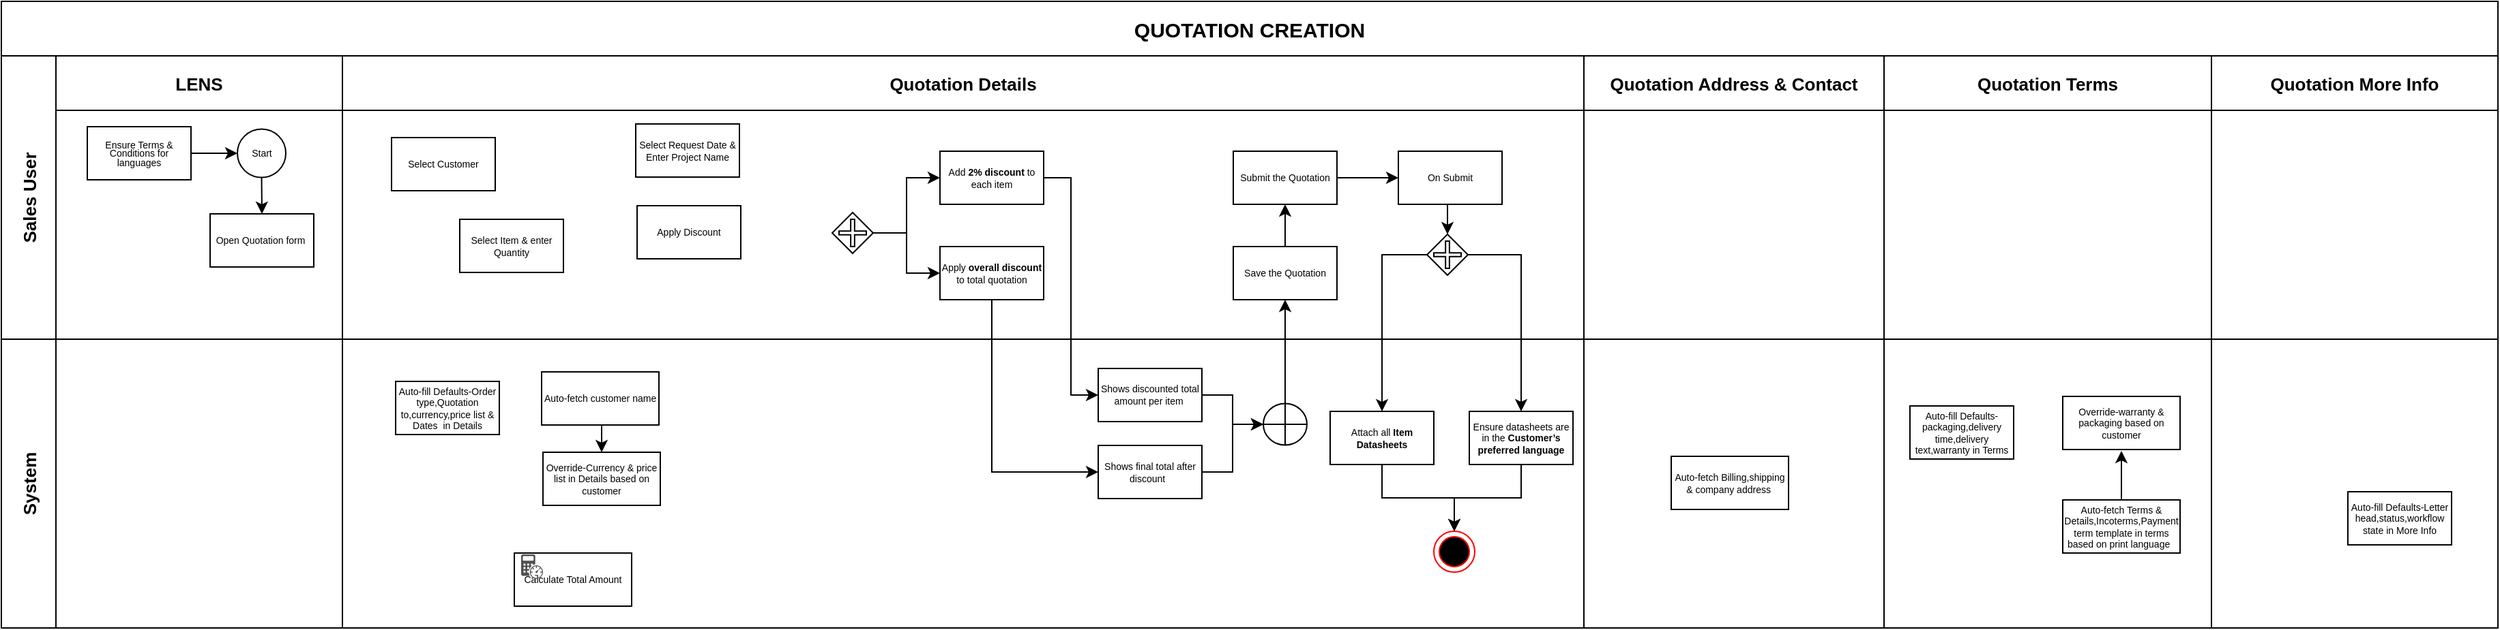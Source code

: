 <mxfile version="28.0.1">
  <diagram name="Page-1" id="GfUf8F6nlh380UdTvKul">
    <mxGraphModel dx="981" dy="455" grid="1" gridSize="10" guides="1" tooltips="1" connect="1" arrows="1" fold="1" page="1" pageScale="1" pageWidth="1400" pageHeight="850" math="0" shadow="0">
      <root>
        <mxCell id="0" />
        <mxCell id="1" parent="0" />
        <mxCell id="DpaJY0Yj8-a9hZREr-CZ-1" value="QUOTATION CREATION" style="shape=table;childLayout=tableLayout;startSize=40;collapsible=0;recursiveResize=0;expand=0;fontSize=15;fontStyle=1" vertex="1" parent="1">
          <mxGeometry x="20" y="40" width="1830" height="460" as="geometry" />
        </mxCell>
        <mxCell id="DpaJY0Yj8-a9hZREr-CZ-2" value="Sales User" style="shape=tableRow;horizontal=0;swimlaneHead=0;swimlaneBody=0;top=0;left=0;strokeColor=inherit;bottom=0;right=0;dropTarget=0;fontStyle=1;fillColor=none;points=[[0,0.5],[1,0.5]];portConstraint=eastwest;startSize=40;collapsible=0;recursiveResize=0;expand=0;fontSize=13;" vertex="1" parent="DpaJY0Yj8-a9hZREr-CZ-1">
          <mxGeometry y="40" width="1830" height="208" as="geometry" />
        </mxCell>
        <mxCell id="DpaJY0Yj8-a9hZREr-CZ-3" value="LENS" style="swimlane;swimlaneHead=0;swimlaneBody=0;fontStyle=1;strokeColor=inherit;connectable=0;fillColor=none;startSize=40;collapsible=0;recursiveResize=0;expand=0;fontSize=13;" vertex="1" parent="DpaJY0Yj8-a9hZREr-CZ-2">
          <mxGeometry x="40" width="210" height="208" as="geometry">
            <mxRectangle width="210" height="208" as="alternateBounds" />
          </mxGeometry>
        </mxCell>
        <mxCell id="DpaJY0Yj8-a9hZREr-CZ-4" value="Quotation Details" style="swimlane;swimlaneHead=0;swimlaneBody=0;fontStyle=1;strokeColor=inherit;connectable=0;fillColor=none;startSize=40;collapsible=0;recursiveResize=0;expand=0;fontSize=13;" vertex="1" parent="DpaJY0Yj8-a9hZREr-CZ-2">
          <mxGeometry x="250" width="910" height="208" as="geometry">
            <mxRectangle width="910" height="208" as="alternateBounds" />
          </mxGeometry>
        </mxCell>
        <mxCell id="DpaJY0Yj8-a9hZREr-CZ-24" value="Select Customer" style="rounded=0;whiteSpace=wrap;html=1;align=center;fontSize=7;" vertex="1" parent="DpaJY0Yj8-a9hZREr-CZ-4">
          <mxGeometry x="36" y="60" width="76" height="39" as="geometry" />
        </mxCell>
        <mxCell id="DpaJY0Yj8-a9hZREr-CZ-33" value="Select Item &amp;amp; enter Quantity" style="rounded=0;whiteSpace=wrap;html=1;align=center;fontSize=7;" vertex="1" parent="DpaJY0Yj8-a9hZREr-CZ-4">
          <mxGeometry x="86" y="120" width="76" height="39" as="geometry" />
        </mxCell>
        <mxCell id="DpaJY0Yj8-a9hZREr-CZ-76" value="Select Request Date &amp;amp; Enter Project Name" style="rounded=0;whiteSpace=wrap;html=1;align=center;fontSize=7;" vertex="1" parent="DpaJY0Yj8-a9hZREr-CZ-4">
          <mxGeometry x="215" y="50" width="76" height="39" as="geometry" />
        </mxCell>
        <mxCell id="DpaJY0Yj8-a9hZREr-CZ-84" value="Apply Discount" style="rounded=0;whiteSpace=wrap;html=1;align=center;fontSize=7;" vertex="1" parent="DpaJY0Yj8-a9hZREr-CZ-4">
          <mxGeometry x="216" y="110" width="76" height="39" as="geometry" />
        </mxCell>
        <mxCell id="DpaJY0Yj8-a9hZREr-CZ-5" value="Quotation Address &amp; Contact" style="swimlane;swimlaneHead=0;swimlaneBody=0;fontStyle=1;strokeColor=inherit;connectable=0;fillColor=none;startSize=40;collapsible=0;recursiveResize=0;expand=0;fontSize=13;" vertex="1" parent="DpaJY0Yj8-a9hZREr-CZ-2">
          <mxGeometry x="1160" width="220" height="208" as="geometry">
            <mxRectangle width="220" height="208" as="alternateBounds" />
          </mxGeometry>
        </mxCell>
        <mxCell id="DpaJY0Yj8-a9hZREr-CZ-6" value="Quotation Terms" style="swimlane;swimlaneHead=0;swimlaneBody=0;fontStyle=1;strokeColor=inherit;connectable=0;fillColor=none;startSize=40;collapsible=0;recursiveResize=0;expand=0;fontSize=13;" vertex="1" parent="DpaJY0Yj8-a9hZREr-CZ-2">
          <mxGeometry x="1380" width="240" height="208" as="geometry">
            <mxRectangle width="240" height="208" as="alternateBounds" />
          </mxGeometry>
        </mxCell>
        <mxCell id="DpaJY0Yj8-a9hZREr-CZ-7" value="Quotation More Info" style="swimlane;swimlaneHead=0;swimlaneBody=0;fontStyle=1;strokeColor=inherit;connectable=0;fillColor=none;startSize=40;collapsible=0;recursiveResize=0;expand=0;fontSize=13;" vertex="1" parent="DpaJY0Yj8-a9hZREr-CZ-2">
          <mxGeometry x="1620" width="210" height="208" as="geometry">
            <mxRectangle width="210" height="208" as="alternateBounds" />
          </mxGeometry>
        </mxCell>
        <mxCell id="DpaJY0Yj8-a9hZREr-CZ-8" value="System" style="shape=tableRow;horizontal=0;swimlaneHead=0;swimlaneBody=0;top=0;left=0;strokeColor=inherit;bottom=0;right=0;dropTarget=0;fontStyle=1;fillColor=none;points=[[0,0.5],[1,0.5]];portConstraint=eastwest;startSize=40;collapsible=0;recursiveResize=0;expand=0;fontSize=13;" vertex="1" parent="DpaJY0Yj8-a9hZREr-CZ-1">
          <mxGeometry y="248" width="1830" height="212" as="geometry" />
        </mxCell>
        <mxCell id="DpaJY0Yj8-a9hZREr-CZ-9" value="" style="swimlane;swimlaneHead=0;swimlaneBody=0;fontStyle=1;connectable=0;strokeColor=inherit;fillColor=none;startSize=0;collapsible=0;recursiveResize=0;expand=0;fontSize=13;" vertex="1" parent="DpaJY0Yj8-a9hZREr-CZ-8">
          <mxGeometry x="40" width="210" height="212" as="geometry">
            <mxRectangle width="210" height="212" as="alternateBounds" />
          </mxGeometry>
        </mxCell>
        <mxCell id="DpaJY0Yj8-a9hZREr-CZ-10" value="" style="swimlane;swimlaneHead=0;swimlaneBody=0;fontStyle=1;connectable=0;strokeColor=inherit;fillColor=none;startSize=0;collapsible=0;recursiveResize=0;expand=0;fontSize=13;" vertex="1" parent="DpaJY0Yj8-a9hZREr-CZ-8">
          <mxGeometry x="250" width="910" height="212" as="geometry">
            <mxRectangle width="910" height="212" as="alternateBounds" />
          </mxGeometry>
        </mxCell>
        <mxCell id="DpaJY0Yj8-a9hZREr-CZ-34" value="Calculate Total Amount" style="rounded=0;whiteSpace=wrap;html=1;align=center;fontSize=7;" vertex="1" parent="DpaJY0Yj8-a9hZREr-CZ-10">
          <mxGeometry x="126" y="157" width="86" height="39" as="geometry" />
        </mxCell>
        <mxCell id="DpaJY0Yj8-a9hZREr-CZ-35" value="" style="sketch=0;pointerEvents=1;shadow=0;dashed=0;html=1;strokeColor=none;fillColor=#505050;labelPosition=center;verticalLabelPosition=bottom;verticalAlign=top;outlineConnect=0;align=center;shape=mxgraph.office.concepts.bandwidth_calculator;" vertex="1" parent="DpaJY0Yj8-a9hZREr-CZ-10">
          <mxGeometry x="131" y="158" width="16" height="18" as="geometry" />
        </mxCell>
        <mxCell id="DpaJY0Yj8-a9hZREr-CZ-11" value="" style="swimlane;swimlaneHead=0;swimlaneBody=0;fontStyle=1;connectable=0;strokeColor=inherit;fillColor=none;startSize=0;collapsible=0;recursiveResize=0;expand=0;fontSize=13;" vertex="1" parent="DpaJY0Yj8-a9hZREr-CZ-8">
          <mxGeometry x="1160" width="220" height="212" as="geometry">
            <mxRectangle width="220" height="212" as="alternateBounds" />
          </mxGeometry>
        </mxCell>
        <mxCell id="DpaJY0Yj8-a9hZREr-CZ-12" value="" style="swimlane;swimlaneHead=0;swimlaneBody=0;fontStyle=1;connectable=0;strokeColor=inherit;fillColor=none;startSize=0;collapsible=0;recursiveResize=0;expand=0;fontSize=13;" vertex="1" parent="DpaJY0Yj8-a9hZREr-CZ-8">
          <mxGeometry x="1380" width="240" height="212" as="geometry">
            <mxRectangle width="240" height="212" as="alternateBounds" />
          </mxGeometry>
        </mxCell>
        <mxCell id="DpaJY0Yj8-a9hZREr-CZ-22" value="Auto-fill Defaults-packaging,delivery time,delivery text,warranty in Terms" style="rounded=0;whiteSpace=wrap;html=1;align=center;fontSize=7;" vertex="1" parent="DpaJY0Yj8-a9hZREr-CZ-12">
          <mxGeometry x="19" y="49" width="76" height="39" as="geometry" />
        </mxCell>
        <mxCell id="DpaJY0Yj8-a9hZREr-CZ-32" style="edgeStyle=orthogonalEdgeStyle;rounded=0;orthogonalLoop=1;jettySize=auto;html=1;exitX=0.5;exitY=0;exitDx=0;exitDy=0;" edge="1" parent="DpaJY0Yj8-a9hZREr-CZ-12" source="DpaJY0Yj8-a9hZREr-CZ-30">
          <mxGeometry relative="1" as="geometry">
            <mxPoint x="174" y="82" as="targetPoint" />
          </mxGeometry>
        </mxCell>
        <mxCell id="DpaJY0Yj8-a9hZREr-CZ-30" value="Auto-fetch Terms &amp;amp; Details,Incoterms,Payment term template in terms based on print language&amp;nbsp;&amp;nbsp;" style="rounded=0;whiteSpace=wrap;html=1;align=center;fontSize=7;" vertex="1" parent="DpaJY0Yj8-a9hZREr-CZ-12">
          <mxGeometry x="131" y="118" width="86" height="39" as="geometry" />
        </mxCell>
        <mxCell id="DpaJY0Yj8-a9hZREr-CZ-31" value="Override-warranty &amp;amp; packaging based on customer" style="rounded=0;whiteSpace=wrap;html=1;align=center;fontSize=7;" vertex="1" parent="DpaJY0Yj8-a9hZREr-CZ-12">
          <mxGeometry x="131" y="42" width="86" height="39" as="geometry" />
        </mxCell>
        <mxCell id="DpaJY0Yj8-a9hZREr-CZ-13" value="" style="swimlane;swimlaneHead=0;swimlaneBody=0;fontStyle=1;connectable=0;strokeColor=inherit;fillColor=none;startSize=0;collapsible=0;recursiveResize=0;expand=0;fontSize=13;" vertex="1" parent="DpaJY0Yj8-a9hZREr-CZ-8">
          <mxGeometry x="1620" width="210" height="212" as="geometry">
            <mxRectangle width="210" height="212" as="alternateBounds" />
          </mxGeometry>
        </mxCell>
        <mxCell id="DpaJY0Yj8-a9hZREr-CZ-14" style="edgeStyle=orthogonalEdgeStyle;rounded=0;orthogonalLoop=1;jettySize=auto;html=1;exitX=1;exitY=0.5;exitDx=0;exitDy=0;fontSize=7;" edge="1" parent="1" source="DpaJY0Yj8-a9hZREr-CZ-15" target="DpaJY0Yj8-a9hZREr-CZ-17">
          <mxGeometry relative="1" as="geometry" />
        </mxCell>
        <mxCell id="DpaJY0Yj8-a9hZREr-CZ-15" value="&lt;div align=&quot;center&quot; style=&quot;line-height: 90%;&quot;&gt;&lt;font&gt;Ensure Terms &amp;amp; Conditions for languages&lt;/font&gt;&lt;/div&gt;" style="rounded=0;whiteSpace=wrap;html=1;align=center;fontSize=7;" vertex="1" parent="1">
          <mxGeometry x="83" y="132" width="76" height="39" as="geometry" />
        </mxCell>
        <mxCell id="DpaJY0Yj8-a9hZREr-CZ-20" style="edgeStyle=orthogonalEdgeStyle;rounded=0;orthogonalLoop=1;jettySize=auto;html=1;exitX=0.5;exitY=1;exitDx=0;exitDy=0;entryX=0.5;entryY=0;entryDx=0;entryDy=0;" edge="1" parent="1" source="DpaJY0Yj8-a9hZREr-CZ-17" target="DpaJY0Yj8-a9hZREr-CZ-18">
          <mxGeometry relative="1" as="geometry" />
        </mxCell>
        <mxCell id="DpaJY0Yj8-a9hZREr-CZ-17" value="&lt;font&gt;Start&lt;/font&gt;" style="ellipse;whiteSpace=wrap;html=1;aspect=fixed;fontSize=7;" vertex="1" parent="1">
          <mxGeometry x="193" y="133.75" width="35.5" height="35.5" as="geometry" />
        </mxCell>
        <mxCell id="DpaJY0Yj8-a9hZREr-CZ-18" value="&lt;div align=&quot;center&quot; style=&quot;line-height: 90%;&quot;&gt;Open Quotation form&amp;nbsp;&lt;/div&gt;" style="rounded=0;whiteSpace=wrap;html=1;align=center;fontSize=7;" vertex="1" parent="1">
          <mxGeometry x="173" y="196" width="76" height="39" as="geometry" />
        </mxCell>
        <mxCell id="DpaJY0Yj8-a9hZREr-CZ-21" value="Auto-fill Defaults-Order type,Quotation to,currency,price list &amp;amp; Dates&amp;nbsp; in Details" style="rounded=0;whiteSpace=wrap;html=1;align=center;fontSize=7;" vertex="1" parent="1">
          <mxGeometry x="309" y="319" width="76" height="39" as="geometry" />
        </mxCell>
        <mxCell id="DpaJY0Yj8-a9hZREr-CZ-25" style="edgeStyle=orthogonalEdgeStyle;rounded=0;orthogonalLoop=1;jettySize=auto;html=1;exitX=0.5;exitY=1;exitDx=0;exitDy=0;entryX=0.5;entryY=0;entryDx=0;entryDy=0;" edge="1" parent="1" source="DpaJY0Yj8-a9hZREr-CZ-26" target="DpaJY0Yj8-a9hZREr-CZ-27">
          <mxGeometry relative="1" as="geometry" />
        </mxCell>
        <mxCell id="DpaJY0Yj8-a9hZREr-CZ-26" value="Auto-fetch customer name" style="rounded=0;whiteSpace=wrap;html=1;align=left;fontSize=7;" vertex="1" parent="1">
          <mxGeometry x="416" y="312" width="86" height="39" as="geometry" />
        </mxCell>
        <mxCell id="DpaJY0Yj8-a9hZREr-CZ-27" value="Override-Currency &amp;amp; price list in Details based on customer" style="rounded=0;whiteSpace=wrap;html=1;align=center;fontSize=7;" vertex="1" parent="1">
          <mxGeometry x="417" y="371" width="86" height="39" as="geometry" />
        </mxCell>
        <mxCell id="DpaJY0Yj8-a9hZREr-CZ-73" value="Auto-fill Defaults-Letter head,status,workflow state in More Info" style="rounded=0;whiteSpace=wrap;html=1;align=center;fontSize=7;" vertex="1" parent="1">
          <mxGeometry x="1740" y="400" width="76" height="39" as="geometry" />
        </mxCell>
        <mxCell id="DpaJY0Yj8-a9hZREr-CZ-74" value="Auto-fetch Billing,shipping &amp;amp; company address&amp;nbsp;" style="rounded=0;whiteSpace=wrap;html=1;align=center;fontSize=7;" vertex="1" parent="1">
          <mxGeometry x="1244" y="374" width="86" height="39" as="geometry" />
        </mxCell>
        <mxCell id="DpaJY0Yj8-a9hZREr-CZ-77" style="edgeStyle=orthogonalEdgeStyle;rounded=0;orthogonalLoop=1;jettySize=auto;html=1;exitX=1;exitY=0.5;exitDx=0;exitDy=0;entryX=0;entryY=0.5;entryDx=0;entryDy=0;" edge="1" parent="1" source="DpaJY0Yj8-a9hZREr-CZ-79" target="DpaJY0Yj8-a9hZREr-CZ-82">
          <mxGeometry relative="1" as="geometry" />
        </mxCell>
        <mxCell id="DpaJY0Yj8-a9hZREr-CZ-78" style="edgeStyle=orthogonalEdgeStyle;rounded=0;orthogonalLoop=1;jettySize=auto;html=1;exitX=1;exitY=0.5;exitDx=0;exitDy=0;entryX=0;entryY=0.5;entryDx=0;entryDy=0;" edge="1" parent="1" source="DpaJY0Yj8-a9hZREr-CZ-79" target="DpaJY0Yj8-a9hZREr-CZ-81">
          <mxGeometry relative="1" as="geometry" />
        </mxCell>
        <mxCell id="DpaJY0Yj8-a9hZREr-CZ-79" value="" style="rhombus;whiteSpace=wrap;html=1;" vertex="1" parent="1">
          <mxGeometry x="629" y="195" width="30" height="30" as="geometry" />
        </mxCell>
        <mxCell id="DpaJY0Yj8-a9hZREr-CZ-80" style="edgeStyle=orthogonalEdgeStyle;rounded=0;orthogonalLoop=1;jettySize=auto;html=1;exitX=0.5;exitY=1;exitDx=0;exitDy=0;" edge="1" parent="1" source="DpaJY0Yj8-a9hZREr-CZ-79" target="DpaJY0Yj8-a9hZREr-CZ-79">
          <mxGeometry relative="1" as="geometry" />
        </mxCell>
        <mxCell id="DpaJY0Yj8-a9hZREr-CZ-81" value="Apply &lt;strong&gt;overall discount&lt;/strong&gt; to total quotation" style="rounded=0;whiteSpace=wrap;html=1;align=center;fontSize=7;" vertex="1" parent="1">
          <mxGeometry x="708" y="220" width="76" height="39" as="geometry" />
        </mxCell>
        <mxCell id="DpaJY0Yj8-a9hZREr-CZ-82" value="Add &lt;strong&gt;2% discount&lt;/strong&gt; to each item" style="rounded=0;whiteSpace=wrap;html=1;align=center;fontSize=7;" vertex="1" parent="1">
          <mxGeometry x="708" y="150" width="76" height="39" as="geometry" />
        </mxCell>
        <mxCell id="DpaJY0Yj8-a9hZREr-CZ-85" style="edgeStyle=orthogonalEdgeStyle;rounded=0;orthogonalLoop=1;jettySize=auto;html=1;exitX=0.5;exitY=0;exitDx=0;exitDy=0;" edge="1" parent="1" source="DpaJY0Yj8-a9hZREr-CZ-86" target="DpaJY0Yj8-a9hZREr-CZ-88">
          <mxGeometry relative="1" as="geometry" />
        </mxCell>
        <mxCell id="DpaJY0Yj8-a9hZREr-CZ-86" value="Save the Quotation" style="rounded=0;whiteSpace=wrap;html=1;align=center;fontSize=7;" vertex="1" parent="1">
          <mxGeometry x="923" y="220" width="76" height="39" as="geometry" />
        </mxCell>
        <mxCell id="DpaJY0Yj8-a9hZREr-CZ-87" style="edgeStyle=orthogonalEdgeStyle;rounded=0;orthogonalLoop=1;jettySize=auto;html=1;exitX=1;exitY=0.5;exitDx=0;exitDy=0;entryX=0;entryY=0.5;entryDx=0;entryDy=0;" edge="1" parent="1" source="DpaJY0Yj8-a9hZREr-CZ-88" target="DpaJY0Yj8-a9hZREr-CZ-89">
          <mxGeometry relative="1" as="geometry" />
        </mxCell>
        <mxCell id="DpaJY0Yj8-a9hZREr-CZ-88" value="Submit the Quotation" style="rounded=0;whiteSpace=wrap;html=1;align=center;fontSize=7;" vertex="1" parent="1">
          <mxGeometry x="923" y="150" width="76" height="39" as="geometry" />
        </mxCell>
        <mxCell id="DpaJY0Yj8-a9hZREr-CZ-89" value="On Submit" style="rounded=0;whiteSpace=wrap;html=1;align=center;fontSize=7;" vertex="1" parent="1">
          <mxGeometry x="1044" y="150" width="76" height="39" as="geometry" />
        </mxCell>
        <mxCell id="DpaJY0Yj8-a9hZREr-CZ-90" style="edgeStyle=orthogonalEdgeStyle;rounded=0;orthogonalLoop=1;jettySize=auto;html=1;exitX=1;exitY=0.5;exitDx=0;exitDy=0;" edge="1" parent="1" source="DpaJY0Yj8-a9hZREr-CZ-91" target="DpaJY0Yj8-a9hZREr-CZ-94">
          <mxGeometry relative="1" as="geometry" />
        </mxCell>
        <mxCell id="DpaJY0Yj8-a9hZREr-CZ-91" value="Shows discounted total amount per item&amp;nbsp;" style="rounded=0;whiteSpace=wrap;html=1;align=center;fontSize=7;" vertex="1" parent="1">
          <mxGeometry x="824" y="309.5" width="76" height="39" as="geometry" />
        </mxCell>
        <mxCell id="DpaJY0Yj8-a9hZREr-CZ-92" style="edgeStyle=orthogonalEdgeStyle;rounded=0;orthogonalLoop=1;jettySize=auto;html=1;exitX=1;exitY=0.5;exitDx=0;exitDy=0;entryX=0;entryY=0.5;entryDx=0;entryDy=0;" edge="1" parent="1" source="DpaJY0Yj8-a9hZREr-CZ-93" target="DpaJY0Yj8-a9hZREr-CZ-94">
          <mxGeometry relative="1" as="geometry" />
        </mxCell>
        <mxCell id="DpaJY0Yj8-a9hZREr-CZ-93" value="Shows final total after discount&amp;nbsp;&amp;nbsp;" style="rounded=0;whiteSpace=wrap;html=1;align=center;fontSize=7;" vertex="1" parent="1">
          <mxGeometry x="824" y="366" width="76" height="39" as="geometry" />
        </mxCell>
        <mxCell id="DpaJY0Yj8-a9hZREr-CZ-94" value="" style="shape=orEllipse;perimeter=ellipsePerimeter;whiteSpace=wrap;html=1;backgroundOutline=1;" vertex="1" parent="1">
          <mxGeometry x="945" y="335.25" width="32" height="30.5" as="geometry" />
        </mxCell>
        <mxCell id="DpaJY0Yj8-a9hZREr-CZ-95" style="edgeStyle=orthogonalEdgeStyle;rounded=0;orthogonalLoop=1;jettySize=auto;html=1;exitX=0.5;exitY=1;exitDx=0;exitDy=0;entryX=0.5;entryY=0;entryDx=0;entryDy=0;" edge="1" parent="1" source="DpaJY0Yj8-a9hZREr-CZ-96" target="DpaJY0Yj8-a9hZREr-CZ-97">
          <mxGeometry relative="1" as="geometry" />
        </mxCell>
        <mxCell id="DpaJY0Yj8-a9hZREr-CZ-96" value="Attach all &lt;strong&gt;Item Datasheets&lt;/strong&gt;" style="rounded=0;whiteSpace=wrap;html=1;align=center;fontSize=7;" vertex="1" parent="1">
          <mxGeometry x="994" y="341" width="76" height="39" as="geometry" />
        </mxCell>
        <mxCell id="DpaJY0Yj8-a9hZREr-CZ-97" value="" style="ellipse;html=1;shape=endState;fillColor=#000000;strokeColor=#ff0000;" vertex="1" parent="1">
          <mxGeometry x="1070" y="429" width="30" height="30" as="geometry" />
        </mxCell>
        <mxCell id="DpaJY0Yj8-a9hZREr-CZ-99" style="edgeStyle=orthogonalEdgeStyle;rounded=0;orthogonalLoop=1;jettySize=auto;html=1;exitX=1;exitY=0.5;exitDx=0;exitDy=0;entryX=0;entryY=0.5;entryDx=0;entryDy=0;" edge="1" parent="1" source="DpaJY0Yj8-a9hZREr-CZ-82" target="DpaJY0Yj8-a9hZREr-CZ-91">
          <mxGeometry relative="1" as="geometry" />
        </mxCell>
        <mxCell id="DpaJY0Yj8-a9hZREr-CZ-100" style="edgeStyle=orthogonalEdgeStyle;rounded=0;orthogonalLoop=1;jettySize=auto;html=1;exitX=0.5;exitY=1;exitDx=0;exitDy=0;entryX=0;entryY=0.5;entryDx=0;entryDy=0;" edge="1" parent="1" source="DpaJY0Yj8-a9hZREr-CZ-81" target="DpaJY0Yj8-a9hZREr-CZ-93">
          <mxGeometry relative="1" as="geometry" />
        </mxCell>
        <mxCell id="DpaJY0Yj8-a9hZREr-CZ-101" style="edgeStyle=orthogonalEdgeStyle;rounded=0;orthogonalLoop=1;jettySize=auto;html=1;exitX=0.5;exitY=0;exitDx=0;exitDy=0;entryX=0.5;entryY=1;entryDx=0;entryDy=0;" edge="1" parent="1" source="DpaJY0Yj8-a9hZREr-CZ-94" target="DpaJY0Yj8-a9hZREr-CZ-86">
          <mxGeometry relative="1" as="geometry" />
        </mxCell>
        <mxCell id="DpaJY0Yj8-a9hZREr-CZ-102" value="" style="shape=cross;whiteSpace=wrap;html=1;size=0.143;fillStyle=solid;fillColor=none;" vertex="1" parent="1">
          <mxGeometry x="634" y="200" width="20" height="20" as="geometry" />
        </mxCell>
        <mxCell id="DpaJY0Yj8-a9hZREr-CZ-103" style="edgeStyle=orthogonalEdgeStyle;rounded=0;orthogonalLoop=1;jettySize=auto;html=1;exitX=0;exitY=0.5;exitDx=0;exitDy=0;entryX=0.5;entryY=0;entryDx=0;entryDy=0;" edge="1" parent="1" source="DpaJY0Yj8-a9hZREr-CZ-105" target="DpaJY0Yj8-a9hZREr-CZ-96">
          <mxGeometry relative="1" as="geometry" />
        </mxCell>
        <mxCell id="DpaJY0Yj8-a9hZREr-CZ-104" style="edgeStyle=orthogonalEdgeStyle;rounded=0;orthogonalLoop=1;jettySize=auto;html=1;exitX=1;exitY=0.5;exitDx=0;exitDy=0;entryX=0.5;entryY=0;entryDx=0;entryDy=0;" edge="1" parent="1" source="DpaJY0Yj8-a9hZREr-CZ-105" target="DpaJY0Yj8-a9hZREr-CZ-110">
          <mxGeometry relative="1" as="geometry" />
        </mxCell>
        <mxCell id="DpaJY0Yj8-a9hZREr-CZ-105" value="" style="rhombus;whiteSpace=wrap;html=1;" vertex="1" parent="1">
          <mxGeometry x="1065" y="211" width="30" height="30" as="geometry" />
        </mxCell>
        <mxCell id="DpaJY0Yj8-a9hZREr-CZ-106" style="edgeStyle=orthogonalEdgeStyle;rounded=0;orthogonalLoop=1;jettySize=auto;html=1;exitX=0.5;exitY=1;exitDx=0;exitDy=0;" edge="1" parent="1" source="DpaJY0Yj8-a9hZREr-CZ-105" target="DpaJY0Yj8-a9hZREr-CZ-105">
          <mxGeometry relative="1" as="geometry" />
        </mxCell>
        <mxCell id="DpaJY0Yj8-a9hZREr-CZ-107" value="" style="shape=cross;whiteSpace=wrap;html=1;size=0.143;fillStyle=solid;fillColor=none;" vertex="1" parent="1">
          <mxGeometry x="1070" y="216" width="20" height="20" as="geometry" />
        </mxCell>
        <mxCell id="DpaJY0Yj8-a9hZREr-CZ-108" style="edgeStyle=orthogonalEdgeStyle;rounded=0;orthogonalLoop=1;jettySize=auto;html=1;exitX=0.5;exitY=1;exitDx=0;exitDy=0;entryX=0.5;entryY=0;entryDx=0;entryDy=0;" edge="1" parent="1" source="DpaJY0Yj8-a9hZREr-CZ-89" target="DpaJY0Yj8-a9hZREr-CZ-105">
          <mxGeometry relative="1" as="geometry" />
        </mxCell>
        <mxCell id="DpaJY0Yj8-a9hZREr-CZ-109" style="edgeStyle=orthogonalEdgeStyle;rounded=0;orthogonalLoop=1;jettySize=auto;html=1;exitX=0.5;exitY=1;exitDx=0;exitDy=0;entryX=0.5;entryY=0;entryDx=0;entryDy=0;" edge="1" parent="1" source="DpaJY0Yj8-a9hZREr-CZ-110" target="DpaJY0Yj8-a9hZREr-CZ-97">
          <mxGeometry relative="1" as="geometry" />
        </mxCell>
        <mxCell id="DpaJY0Yj8-a9hZREr-CZ-110" value="Ensure datasheets are in the &lt;strong&gt;Customer’s preferred language&lt;/strong&gt;" style="rounded=0;whiteSpace=wrap;html=1;align=center;fontSize=7;" vertex="1" parent="1">
          <mxGeometry x="1096" y="341" width="76" height="39" as="geometry" />
        </mxCell>
      </root>
    </mxGraphModel>
  </diagram>
</mxfile>
